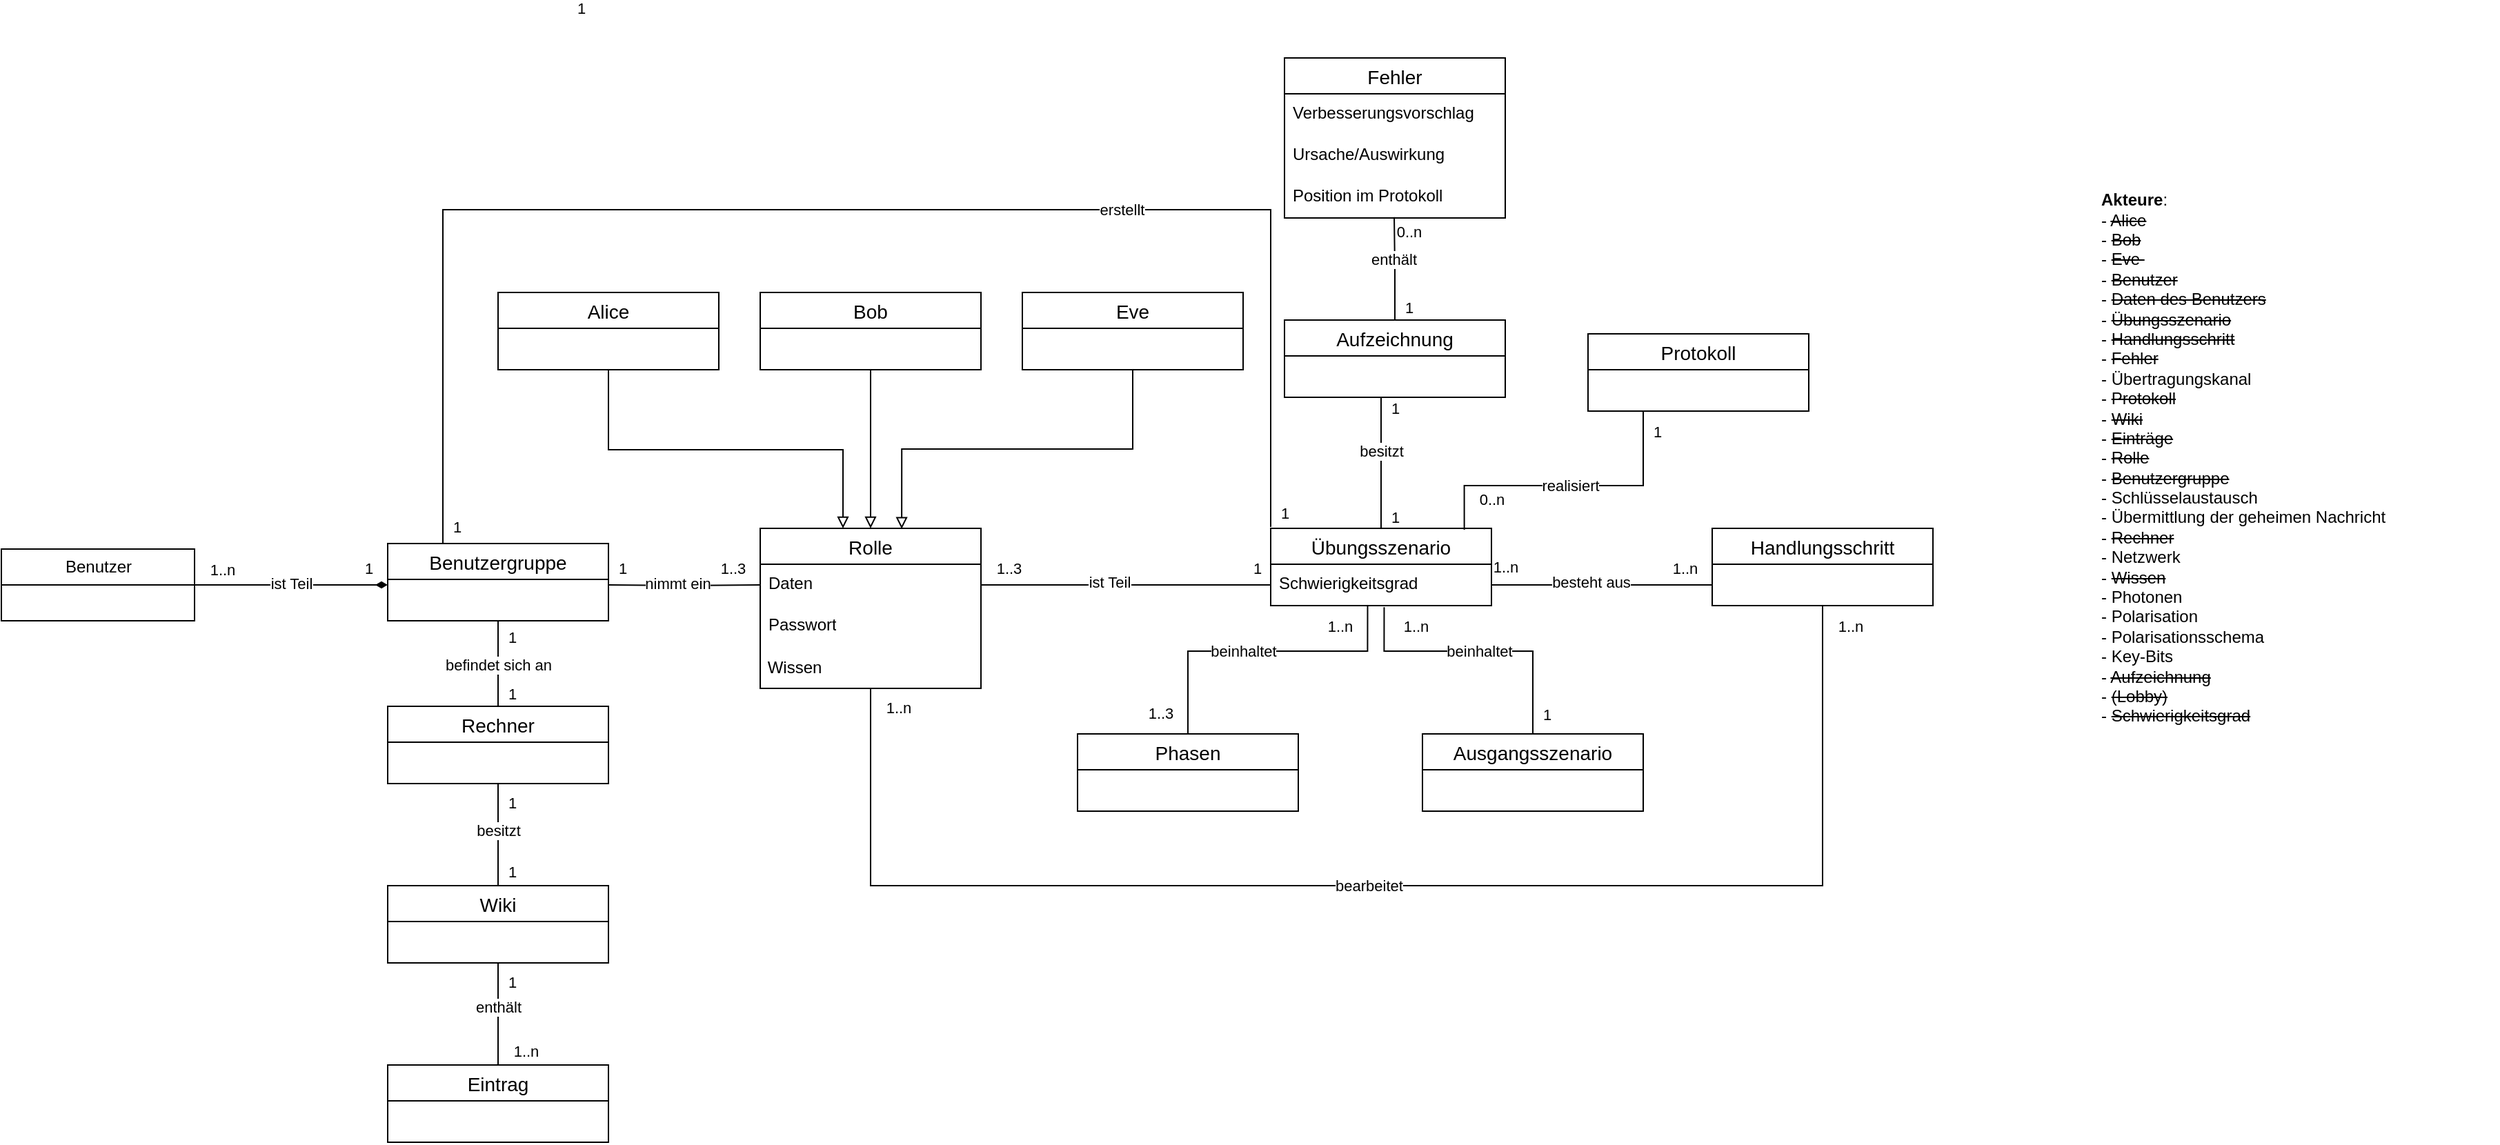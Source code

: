 <mxfile version="21.1.4" type="device">
  <diagram id="R2lEEEUBdFMjLlhIrx00" name="Page-1">
    <mxGraphModel dx="1774" dy="2106" grid="1" gridSize="10" guides="1" tooltips="1" connect="1" arrows="1" fold="1" page="1" pageScale="1" pageWidth="850" pageHeight="1100" math="0" shadow="0" extFonts="Permanent Marker^https://fonts.googleapis.com/css?family=Permanent+Marker">
      <root>
        <mxCell id="0" />
        <mxCell id="1" parent="0" />
        <mxCell id="hBh9Ay7-DTawzAG0rYeG-2" value="&lt;div&gt;&lt;b&gt;Akteure&lt;/b&gt;:&lt;/div&gt;&lt;div&gt;- &lt;strike&gt;Alice&lt;/strike&gt;&lt;/div&gt;&lt;div&gt;- &lt;strike&gt;Bob&lt;/strike&gt;&lt;/div&gt;&lt;div&gt;- &lt;strike&gt;Eve&amp;nbsp;&lt;/strike&gt;&lt;/div&gt;&lt;div&gt;- &lt;strike&gt;Benutzer&lt;/strike&gt;&lt;/div&gt;&lt;div&gt;- &lt;strike&gt;Daten des Benutzers&lt;/strike&gt;&lt;/div&gt;&lt;div&gt;- &lt;strike&gt;Übungsszenario&lt;/strike&gt;&lt;/div&gt;&lt;div&gt;- &lt;strike&gt;Handlungsschritt&lt;/strike&gt;&lt;/div&gt;&lt;div&gt;- &lt;strike&gt;Fehler&lt;/strike&gt;&lt;/div&gt;&lt;div&gt;- Übertragungskanal&amp;nbsp;&lt;/div&gt;&lt;div&gt;- &lt;strike&gt;Protokoll&lt;/strike&gt;&lt;/div&gt;&lt;div&gt;- &lt;strike&gt;Wiki&lt;/strike&gt;&lt;/div&gt;&lt;div&gt;- &lt;strike&gt;Einträge&lt;/strike&gt;&lt;/div&gt;&lt;div&gt;- &lt;strike&gt;Rolle&lt;/strike&gt;&lt;/div&gt;&lt;div&gt;- &lt;strike&gt;Benutzergruppe&lt;/strike&gt;&lt;/div&gt;&lt;div&gt;- Schlüsselaustausch&lt;/div&gt;&lt;div&gt;- Übermittlung der geheimen Nachricht&lt;/div&gt;&lt;div&gt;- &lt;strike&gt;Rechner&lt;/strike&gt;&lt;/div&gt;&lt;div&gt;- Netzwerk&lt;/div&gt;&lt;div&gt;- &lt;strike&gt;Wissen&lt;/strike&gt;&lt;/div&gt;&lt;div&gt;- Photonen&lt;/div&gt;&lt;div&gt;- Polarisation&lt;/div&gt;&lt;div&gt;- Polarisationsschema&lt;/div&gt;&lt;div&gt;- Key-Bits&lt;/div&gt;&lt;div&gt;- &lt;strike&gt;Aufzeichnung&lt;/strike&gt;&lt;/div&gt;&lt;div&gt;- &lt;strike&gt;(Lobby)&lt;/strike&gt;&lt;/div&gt;&lt;div&gt;- &lt;strike&gt;Schwierigkeitsgrad&lt;/strike&gt;&lt;/div&gt;" style="text;html=1;strokeColor=none;fillColor=none;align=left;verticalAlign=middle;whiteSpace=wrap;rounded=0;" vertex="1" parent="1">
          <mxGeometry x="1770" y="-150" width="290" height="500" as="geometry" />
        </mxCell>
        <mxCell id="hBh9Ay7-DTawzAG0rYeG-16" value="1" style="edgeStyle=orthogonalEdgeStyle;rounded=0;orthogonalLoop=1;jettySize=auto;html=1;entryX=0;entryY=0.5;entryDx=0;entryDy=0;endArrow=diamondThin;endFill=1;" edge="1" parent="1" source="hBh9Ay7-DTawzAG0rYeG-3">
          <mxGeometry x="0.8" y="12" relative="1" as="geometry">
            <mxPoint x="530" y="192" as="targetPoint" />
            <mxPoint as="offset" />
          </mxGeometry>
        </mxCell>
        <mxCell id="hBh9Ay7-DTawzAG0rYeG-17" value="1..n" style="edgeLabel;html=1;align=center;verticalAlign=middle;resizable=0;points=[];" vertex="1" connectable="0" parent="hBh9Ay7-DTawzAG0rYeG-16">
          <mxGeometry x="0.291" y="2" relative="1" as="geometry">
            <mxPoint x="-70" y="-10" as="offset" />
          </mxGeometry>
        </mxCell>
        <mxCell id="hBh9Ay7-DTawzAG0rYeG-96" value="ist Teil" style="edgeLabel;html=1;align=center;verticalAlign=middle;resizable=0;points=[];" vertex="1" connectable="0" parent="hBh9Ay7-DTawzAG0rYeG-16">
          <mxGeometry x="0.12" relative="1" as="geometry">
            <mxPoint x="-8" y="-2" as="offset" />
          </mxGeometry>
        </mxCell>
        <mxCell id="hBh9Ay7-DTawzAG0rYeG-3" value="Benutzer" style="swimlane;fontStyle=0;childLayout=stackLayout;horizontal=1;startSize=26;fillColor=none;horizontalStack=0;resizeParent=1;resizeParentMax=0;resizeLast=0;collapsible=1;marginBottom=0;html=1;" vertex="1" parent="1">
          <mxGeometry x="250" y="166" width="140" height="52" as="geometry" />
        </mxCell>
        <mxCell id="hBh9Ay7-DTawzAG0rYeG-31" value="1" style="edgeStyle=orthogonalEdgeStyle;rounded=0;orthogonalLoop=1;jettySize=auto;html=1;exitX=0.5;exitY=1;exitDx=0;exitDy=0;entryX=0.5;entryY=0;entryDx=0;entryDy=0;endArrow=none;endFill=0;" edge="1" parent="1" source="hBh9Ay7-DTawzAG0rYeG-12" target="hBh9Ay7-DTawzAG0rYeG-30">
          <mxGeometry x="-0.613" y="10" relative="1" as="geometry">
            <mxPoint as="offset" />
          </mxGeometry>
        </mxCell>
        <mxCell id="hBh9Ay7-DTawzAG0rYeG-32" value="1" style="edgeLabel;html=1;align=center;verticalAlign=middle;resizable=0;points=[];" vertex="1" connectable="0" parent="hBh9Ay7-DTawzAG0rYeG-31">
          <mxGeometry x="0.704" y="-1" relative="1" as="geometry">
            <mxPoint x="11" as="offset" />
          </mxGeometry>
        </mxCell>
        <mxCell id="hBh9Ay7-DTawzAG0rYeG-97" value="befindet sich an" style="edgeLabel;html=1;align=center;verticalAlign=middle;resizable=0;points=[];" vertex="1" connectable="0" parent="hBh9Ay7-DTawzAG0rYeG-31">
          <mxGeometry x="-0.252" relative="1" as="geometry">
            <mxPoint y="9" as="offset" />
          </mxGeometry>
        </mxCell>
        <mxCell id="hBh9Ay7-DTawzAG0rYeG-12" value="Benutzergruppe" style="swimlane;fontStyle=0;childLayout=stackLayout;horizontal=1;startSize=26;horizontalStack=0;resizeParent=1;resizeParentMax=0;resizeLast=0;collapsible=1;marginBottom=0;align=center;fontSize=14;" vertex="1" parent="1">
          <mxGeometry x="530" y="162" width="160" height="56" as="geometry" />
        </mxCell>
        <mxCell id="hBh9Ay7-DTawzAG0rYeG-18" value="Rolle" style="swimlane;fontStyle=0;childLayout=stackLayout;horizontal=1;startSize=26;horizontalStack=0;resizeParent=1;resizeParentMax=0;resizeLast=0;collapsible=1;marginBottom=0;align=center;fontSize=14;" vertex="1" parent="1">
          <mxGeometry x="800" y="151" width="160" height="116" as="geometry" />
        </mxCell>
        <mxCell id="hBh9Ay7-DTawzAG0rYeG-19" value="Daten" style="text;strokeColor=none;fillColor=none;spacingLeft=4;spacingRight=4;overflow=hidden;rotatable=0;points=[[0,0.5],[1,0.5]];portConstraint=eastwest;fontSize=12;whiteSpace=wrap;html=1;align=left;" vertex="1" parent="hBh9Ay7-DTawzAG0rYeG-18">
          <mxGeometry y="26" width="160" height="30" as="geometry" />
        </mxCell>
        <mxCell id="hBh9Ay7-DTawzAG0rYeG-20" value="Passwort" style="text;strokeColor=none;fillColor=none;spacingLeft=4;spacingRight=4;overflow=hidden;rotatable=0;points=[[0,0.5],[1,0.5]];portConstraint=eastwest;fontSize=12;whiteSpace=wrap;html=1;align=left;" vertex="1" parent="hBh9Ay7-DTawzAG0rYeG-18">
          <mxGeometry y="56" width="160" height="30" as="geometry" />
        </mxCell>
        <mxCell id="hBh9Ay7-DTawzAG0rYeG-39" value="&amp;nbsp;Wissen" style="text;html=1;strokeColor=none;fillColor=none;align=left;verticalAlign=middle;whiteSpace=wrap;rounded=0;" vertex="1" parent="hBh9Ay7-DTawzAG0rYeG-18">
          <mxGeometry y="86" width="160" height="30" as="geometry" />
        </mxCell>
        <mxCell id="hBh9Ay7-DTawzAG0rYeG-21" style="edgeStyle=orthogonalEdgeStyle;rounded=0;orthogonalLoop=1;jettySize=auto;html=1;exitX=1;exitY=0.5;exitDx=0;exitDy=0;entryX=0;entryY=0.5;entryDx=0;entryDy=0;endArrow=none;endFill=0;" edge="1" parent="1" target="hBh9Ay7-DTawzAG0rYeG-19">
          <mxGeometry relative="1" as="geometry">
            <mxPoint x="690" y="192" as="sourcePoint" />
          </mxGeometry>
        </mxCell>
        <mxCell id="hBh9Ay7-DTawzAG0rYeG-22" value="1..3" style="edgeLabel;html=1;align=center;verticalAlign=middle;resizable=0;points=[];" vertex="1" connectable="0" parent="hBh9Ay7-DTawzAG0rYeG-21">
          <mxGeometry x="0.392" y="2" relative="1" as="geometry">
            <mxPoint x="13" y="-10" as="offset" />
          </mxGeometry>
        </mxCell>
        <mxCell id="hBh9Ay7-DTawzAG0rYeG-23" value="1" style="edgeLabel;html=1;align=center;verticalAlign=middle;resizable=0;points=[];" vertex="1" connectable="0" parent="hBh9Ay7-DTawzAG0rYeG-21">
          <mxGeometry x="-0.782" y="-2" relative="1" as="geometry">
            <mxPoint x="-2" y="-14" as="offset" />
          </mxGeometry>
        </mxCell>
        <mxCell id="hBh9Ay7-DTawzAG0rYeG-100" value="nimmt ein" style="edgeLabel;html=1;align=center;verticalAlign=middle;resizable=0;points=[];" vertex="1" connectable="0" parent="hBh9Ay7-DTawzAG0rYeG-21">
          <mxGeometry x="-0.171" y="-1" relative="1" as="geometry">
            <mxPoint x="4" y="-3" as="offset" />
          </mxGeometry>
        </mxCell>
        <mxCell id="hBh9Ay7-DTawzAG0rYeG-27" style="edgeStyle=orthogonalEdgeStyle;rounded=0;orthogonalLoop=1;jettySize=auto;html=1;exitX=0.5;exitY=1;exitDx=0;exitDy=0;endArrow=block;endFill=0;" edge="1" parent="1" source="hBh9Ay7-DTawzAG0rYeG-24" target="hBh9Ay7-DTawzAG0rYeG-18">
          <mxGeometry relative="1" as="geometry">
            <Array as="points">
              <mxPoint x="690" y="94" />
              <mxPoint x="860" y="94" />
            </Array>
          </mxGeometry>
        </mxCell>
        <mxCell id="hBh9Ay7-DTawzAG0rYeG-24" value="Alice" style="swimlane;fontStyle=0;childLayout=stackLayout;horizontal=1;startSize=26;horizontalStack=0;resizeParent=1;resizeParentMax=0;resizeLast=0;collapsible=1;marginBottom=0;align=center;fontSize=14;" vertex="1" parent="1">
          <mxGeometry x="610" y="-20" width="160" height="56" as="geometry" />
        </mxCell>
        <mxCell id="hBh9Ay7-DTawzAG0rYeG-28" style="edgeStyle=orthogonalEdgeStyle;rounded=0;orthogonalLoop=1;jettySize=auto;html=1;exitX=0.5;exitY=1;exitDx=0;exitDy=0;entryX=0.5;entryY=0;entryDx=0;entryDy=0;endArrow=block;endFill=0;" edge="1" parent="1" source="hBh9Ay7-DTawzAG0rYeG-25" target="hBh9Ay7-DTawzAG0rYeG-18">
          <mxGeometry relative="1" as="geometry">
            <mxPoint x="890" y="150" as="targetPoint" />
          </mxGeometry>
        </mxCell>
        <mxCell id="hBh9Ay7-DTawzAG0rYeG-25" value="Bob" style="swimlane;fontStyle=0;childLayout=stackLayout;horizontal=1;startSize=26;horizontalStack=0;resizeParent=1;resizeParentMax=0;resizeLast=0;collapsible=1;marginBottom=0;align=center;fontSize=14;" vertex="1" parent="1">
          <mxGeometry x="800" y="-20" width="160" height="56" as="geometry" />
        </mxCell>
        <mxCell id="hBh9Ay7-DTawzAG0rYeG-29" style="edgeStyle=orthogonalEdgeStyle;rounded=0;orthogonalLoop=1;jettySize=auto;html=1;exitX=0.5;exitY=1;exitDx=0;exitDy=0;entryX=0.641;entryY=0.003;entryDx=0;entryDy=0;entryPerimeter=0;endArrow=block;endFill=0;" edge="1" parent="1" source="hBh9Ay7-DTawzAG0rYeG-26" target="hBh9Ay7-DTawzAG0rYeG-18">
          <mxGeometry relative="1" as="geometry" />
        </mxCell>
        <mxCell id="hBh9Ay7-DTawzAG0rYeG-26" value="Eve" style="swimlane;fontStyle=0;childLayout=stackLayout;horizontal=1;startSize=26;horizontalStack=0;resizeParent=1;resizeParentMax=0;resizeLast=0;collapsible=1;marginBottom=0;align=center;fontSize=14;" vertex="1" parent="1">
          <mxGeometry x="990" y="-20" width="160" height="56" as="geometry" />
        </mxCell>
        <mxCell id="hBh9Ay7-DTawzAG0rYeG-35" value="1" style="edgeStyle=orthogonalEdgeStyle;rounded=0;orthogonalLoop=1;jettySize=auto;html=1;exitX=0.5;exitY=1;exitDx=0;exitDy=0;entryX=0.5;entryY=0;entryDx=0;entryDy=0;endArrow=none;endFill=0;" edge="1" parent="1" source="hBh9Ay7-DTawzAG0rYeG-30" target="hBh9Ay7-DTawzAG0rYeG-33">
          <mxGeometry x="-0.622" y="10" relative="1" as="geometry">
            <mxPoint as="offset" />
          </mxGeometry>
        </mxCell>
        <mxCell id="hBh9Ay7-DTawzAG0rYeG-37" value="1" style="edgeLabel;html=1;align=center;verticalAlign=middle;resizable=0;points=[];" vertex="1" connectable="0" parent="hBh9Ay7-DTawzAG0rYeG-35">
          <mxGeometry x="0.239" y="1" relative="1" as="geometry">
            <mxPoint x="9" y="18" as="offset" />
          </mxGeometry>
        </mxCell>
        <mxCell id="hBh9Ay7-DTawzAG0rYeG-98" value="besitzt" style="edgeLabel;html=1;align=center;verticalAlign=middle;resizable=0;points=[];" vertex="1" connectable="0" parent="hBh9Ay7-DTawzAG0rYeG-35">
          <mxGeometry x="-0.215" relative="1" as="geometry">
            <mxPoint y="5" as="offset" />
          </mxGeometry>
        </mxCell>
        <mxCell id="hBh9Ay7-DTawzAG0rYeG-30" value="Rechner" style="swimlane;fontStyle=0;childLayout=stackLayout;horizontal=1;startSize=26;horizontalStack=0;resizeParent=1;resizeParentMax=0;resizeLast=0;collapsible=1;marginBottom=0;align=center;fontSize=14;" vertex="1" parent="1">
          <mxGeometry x="530" y="280" width="160" height="56" as="geometry" />
        </mxCell>
        <mxCell id="hBh9Ay7-DTawzAG0rYeG-36" value="1" style="edgeStyle=orthogonalEdgeStyle;rounded=0;orthogonalLoop=1;jettySize=auto;html=1;exitX=0.5;exitY=1;exitDx=0;exitDy=0;entryX=0.5;entryY=0;entryDx=0;entryDy=0;endArrow=none;endFill=0;" edge="1" parent="1" source="hBh9Ay7-DTawzAG0rYeG-33" target="hBh9Ay7-DTawzAG0rYeG-34">
          <mxGeometry x="-0.622" y="10" relative="1" as="geometry">
            <mxPoint as="offset" />
          </mxGeometry>
        </mxCell>
        <mxCell id="hBh9Ay7-DTawzAG0rYeG-38" value="1..n" style="edgeLabel;html=1;align=center;verticalAlign=middle;resizable=0;points=[];" vertex="1" connectable="0" parent="hBh9Ay7-DTawzAG0rYeG-36">
          <mxGeometry x="0.618" y="1" relative="1" as="geometry">
            <mxPoint x="19" y="4" as="offset" />
          </mxGeometry>
        </mxCell>
        <mxCell id="hBh9Ay7-DTawzAG0rYeG-99" value="enthält" style="edgeLabel;html=1;align=center;verticalAlign=middle;resizable=0;points=[];" vertex="1" connectable="0" parent="hBh9Ay7-DTawzAG0rYeG-36">
          <mxGeometry x="-0.146" relative="1" as="geometry">
            <mxPoint as="offset" />
          </mxGeometry>
        </mxCell>
        <mxCell id="hBh9Ay7-DTawzAG0rYeG-33" value="Wiki" style="swimlane;fontStyle=0;childLayout=stackLayout;horizontal=1;startSize=26;horizontalStack=0;resizeParent=1;resizeParentMax=0;resizeLast=0;collapsible=1;marginBottom=0;align=center;fontSize=14;" vertex="1" parent="1">
          <mxGeometry x="530" y="410" width="160" height="56" as="geometry" />
        </mxCell>
        <mxCell id="hBh9Ay7-DTawzAG0rYeG-34" value="Eintrag" style="swimlane;fontStyle=0;childLayout=stackLayout;horizontal=1;startSize=26;horizontalStack=0;resizeParent=1;resizeParentMax=0;resizeLast=0;collapsible=1;marginBottom=0;align=center;fontSize=14;" vertex="1" parent="1">
          <mxGeometry x="530" y="540" width="160" height="56" as="geometry" />
        </mxCell>
        <mxCell id="hBh9Ay7-DTawzAG0rYeG-71" value="1" style="edgeStyle=orthogonalEdgeStyle;rounded=0;orthogonalLoop=1;jettySize=auto;html=1;exitX=0.5;exitY=0;exitDx=0;exitDy=0;endArrow=none;endFill=0;" edge="1" parent="1" source="hBh9Ay7-DTawzAG0rYeG-40">
          <mxGeometry x="0.821" y="-10" relative="1" as="geometry">
            <mxPoint x="1250" y="56" as="targetPoint" />
            <mxPoint as="offset" />
          </mxGeometry>
        </mxCell>
        <mxCell id="hBh9Ay7-DTawzAG0rYeG-79" value="1" style="edgeLabel;html=1;align=center;verticalAlign=middle;resizable=0;points=[];" vertex="1" connectable="0" parent="hBh9Ay7-DTawzAG0rYeG-71">
          <mxGeometry x="-0.833" y="2" relative="1" as="geometry">
            <mxPoint x="12" as="offset" />
          </mxGeometry>
        </mxCell>
        <mxCell id="hBh9Ay7-DTawzAG0rYeG-102" value="besitzt" style="edgeLabel;html=1;align=center;verticalAlign=middle;resizable=0;points=[];" vertex="1" connectable="0" parent="hBh9Ay7-DTawzAG0rYeG-71">
          <mxGeometry x="0.193" y="1" relative="1" as="geometry">
            <mxPoint as="offset" />
          </mxGeometry>
        </mxCell>
        <mxCell id="hBh9Ay7-DTawzAG0rYeG-40" value="Übungsszenario" style="swimlane;fontStyle=0;childLayout=stackLayout;horizontal=1;startSize=26;horizontalStack=0;resizeParent=1;resizeParentMax=0;resizeLast=0;collapsible=1;marginBottom=0;align=center;fontSize=14;" vertex="1" parent="1">
          <mxGeometry x="1170" y="151" width="160" height="56" as="geometry" />
        </mxCell>
        <mxCell id="hBh9Ay7-DTawzAG0rYeG-41" value="Schwierigkeitsgrad" style="text;strokeColor=none;fillColor=none;spacingLeft=4;spacingRight=4;overflow=hidden;rotatable=0;points=[[0,0.5],[1,0.5]];portConstraint=eastwest;fontSize=12;whiteSpace=wrap;html=1;" vertex="1" parent="hBh9Ay7-DTawzAG0rYeG-40">
          <mxGeometry y="26" width="160" height="30" as="geometry" />
        </mxCell>
        <mxCell id="hBh9Ay7-DTawzAG0rYeG-44" style="edgeStyle=orthogonalEdgeStyle;rounded=0;orthogonalLoop=1;jettySize=auto;html=1;exitX=1;exitY=0.5;exitDx=0;exitDy=0;entryX=0;entryY=0.5;entryDx=0;entryDy=0;endArrow=none;endFill=0;" edge="1" parent="1" source="hBh9Ay7-DTawzAG0rYeG-19" target="hBh9Ay7-DTawzAG0rYeG-41">
          <mxGeometry relative="1" as="geometry" />
        </mxCell>
        <mxCell id="hBh9Ay7-DTawzAG0rYeG-45" value="1" style="edgeLabel;html=1;align=center;verticalAlign=middle;resizable=0;points=[];" vertex="1" connectable="0" parent="hBh9Ay7-DTawzAG0rYeG-44">
          <mxGeometry x="0.243" y="1" relative="1" as="geometry">
            <mxPoint x="69" y="-11" as="offset" />
          </mxGeometry>
        </mxCell>
        <mxCell id="hBh9Ay7-DTawzAG0rYeG-46" value="1..3" style="edgeLabel;html=1;align=center;verticalAlign=middle;resizable=0;points=[];" vertex="1" connectable="0" parent="hBh9Ay7-DTawzAG0rYeG-44">
          <mxGeometry x="-0.319" y="2" relative="1" as="geometry">
            <mxPoint x="-52" y="-10" as="offset" />
          </mxGeometry>
        </mxCell>
        <mxCell id="hBh9Ay7-DTawzAG0rYeG-101" value="ist Teil" style="edgeLabel;html=1;align=center;verticalAlign=middle;resizable=0;points=[];" vertex="1" connectable="0" parent="hBh9Ay7-DTawzAG0rYeG-44">
          <mxGeometry x="-0.112" y="-1" relative="1" as="geometry">
            <mxPoint y="-3" as="offset" />
          </mxGeometry>
        </mxCell>
        <mxCell id="hBh9Ay7-DTawzAG0rYeG-47" value="Handlungsschritt" style="swimlane;fontStyle=0;childLayout=stackLayout;horizontal=1;startSize=26;horizontalStack=0;resizeParent=1;resizeParentMax=0;resizeLast=0;collapsible=1;marginBottom=0;align=center;fontSize=14;" vertex="1" parent="1">
          <mxGeometry x="1490" y="151" width="160" height="56" as="geometry" />
        </mxCell>
        <mxCell id="hBh9Ay7-DTawzAG0rYeG-51" style="edgeStyle=orthogonalEdgeStyle;rounded=0;orthogonalLoop=1;jettySize=auto;html=1;exitX=1;exitY=0.5;exitDx=0;exitDy=0;entryX=0;entryY=0.5;entryDx=0;entryDy=0;endArrow=none;endFill=0;" edge="1" parent="1" source="hBh9Ay7-DTawzAG0rYeG-41">
          <mxGeometry relative="1" as="geometry">
            <mxPoint x="1490" y="192" as="targetPoint" />
          </mxGeometry>
        </mxCell>
        <mxCell id="hBh9Ay7-DTawzAG0rYeG-80" value="1..n" style="edgeLabel;html=1;align=center;verticalAlign=middle;resizable=0;points=[];" vertex="1" connectable="0" parent="hBh9Ay7-DTawzAG0rYeG-51">
          <mxGeometry x="-0.92" y="1" relative="1" as="geometry">
            <mxPoint x="3" y="-12" as="offset" />
          </mxGeometry>
        </mxCell>
        <mxCell id="hBh9Ay7-DTawzAG0rYeG-81" value="1..n" style="edgeLabel;html=1;align=center;verticalAlign=middle;resizable=0;points=[];" vertex="1" connectable="0" parent="hBh9Ay7-DTawzAG0rYeG-51">
          <mxGeometry x="0.854" y="2" relative="1" as="geometry">
            <mxPoint x="-9" y="-10" as="offset" />
          </mxGeometry>
        </mxCell>
        <mxCell id="hBh9Ay7-DTawzAG0rYeG-105" value="besteht aus" style="edgeLabel;html=1;align=center;verticalAlign=middle;resizable=0;points=[];" vertex="1" connectable="0" parent="hBh9Ay7-DTawzAG0rYeG-51">
          <mxGeometry x="-0.11" relative="1" as="geometry">
            <mxPoint y="-2" as="offset" />
          </mxGeometry>
        </mxCell>
        <mxCell id="hBh9Ay7-DTawzAG0rYeG-61" style="edgeStyle=orthogonalEdgeStyle;rounded=0;orthogonalLoop=1;jettySize=auto;html=1;exitX=0.5;exitY=0;exitDx=0;exitDy=0;entryX=0.439;entryY=1.006;entryDx=0;entryDy=0;entryPerimeter=0;startArrow=none;startFill=0;endArrow=none;endFill=0;" edge="1" parent="1" source="hBh9Ay7-DTawzAG0rYeG-52" target="hBh9Ay7-DTawzAG0rYeG-41">
          <mxGeometry relative="1" as="geometry">
            <Array as="points">
              <mxPoint x="1110" y="240" />
              <mxPoint x="1240" y="240" />
            </Array>
          </mxGeometry>
        </mxCell>
        <mxCell id="hBh9Ay7-DTawzAG0rYeG-62" value="1..3" style="edgeLabel;html=1;align=center;verticalAlign=middle;resizable=0;points=[];" vertex="1" connectable="0" parent="hBh9Ay7-DTawzAG0rYeG-61">
          <mxGeometry x="-0.863" y="2" relative="1" as="geometry">
            <mxPoint x="-18" as="offset" />
          </mxGeometry>
        </mxCell>
        <mxCell id="hBh9Ay7-DTawzAG0rYeG-63" value="1..n" style="edgeLabel;html=1;align=center;verticalAlign=middle;resizable=0;points=[];" vertex="1" connectable="0" parent="hBh9Ay7-DTawzAG0rYeG-61">
          <mxGeometry x="0.901" y="2" relative="1" as="geometry">
            <mxPoint x="-18" y="4" as="offset" />
          </mxGeometry>
        </mxCell>
        <mxCell id="hBh9Ay7-DTawzAG0rYeG-110" value="beinhaltet" style="edgeLabel;html=1;align=center;verticalAlign=middle;resizable=0;points=[];" vertex="1" connectable="0" parent="hBh9Ay7-DTawzAG0rYeG-61">
          <mxGeometry x="-0.196" y="-4" relative="1" as="geometry">
            <mxPoint x="10" y="-4" as="offset" />
          </mxGeometry>
        </mxCell>
        <mxCell id="hBh9Ay7-DTawzAG0rYeG-52" value="Phasen" style="swimlane;fontStyle=0;childLayout=stackLayout;horizontal=1;startSize=26;horizontalStack=0;resizeParent=1;resizeParentMax=0;resizeLast=0;collapsible=1;marginBottom=0;align=center;fontSize=14;" vertex="1" parent="1">
          <mxGeometry x="1030" y="300" width="160" height="56" as="geometry" />
        </mxCell>
        <mxCell id="hBh9Ay7-DTawzAG0rYeG-60" style="edgeStyle=orthogonalEdgeStyle;rounded=0;orthogonalLoop=1;jettySize=auto;html=1;exitX=0.5;exitY=0;exitDx=0;exitDy=0;entryX=0.514;entryY=1.036;entryDx=0;entryDy=0;entryPerimeter=0;endArrow=none;endFill=0;" edge="1" parent="1" source="hBh9Ay7-DTawzAG0rYeG-56" target="hBh9Ay7-DTawzAG0rYeG-41">
          <mxGeometry relative="1" as="geometry">
            <Array as="points">
              <mxPoint x="1360" y="240" />
              <mxPoint x="1252" y="240" />
            </Array>
          </mxGeometry>
        </mxCell>
        <mxCell id="hBh9Ay7-DTawzAG0rYeG-64" value="1..n" style="edgeLabel;html=1;align=center;verticalAlign=middle;resizable=0;points=[];" vertex="1" connectable="0" parent="hBh9Ay7-DTawzAG0rYeG-60">
          <mxGeometry x="0.457" y="-1" relative="1" as="geometry">
            <mxPoint y="-17" as="offset" />
          </mxGeometry>
        </mxCell>
        <mxCell id="hBh9Ay7-DTawzAG0rYeG-65" value="1" style="edgeLabel;html=1;align=center;verticalAlign=middle;resizable=0;points=[];" vertex="1" connectable="0" parent="hBh9Ay7-DTawzAG0rYeG-60">
          <mxGeometry x="-0.862" relative="1" as="geometry">
            <mxPoint x="10" as="offset" />
          </mxGeometry>
        </mxCell>
        <mxCell id="hBh9Ay7-DTawzAG0rYeG-109" value="beinhaltet" style="edgeLabel;html=1;align=center;verticalAlign=middle;resizable=0;points=[];" vertex="1" connectable="0" parent="hBh9Ay7-DTawzAG0rYeG-60">
          <mxGeometry x="-0.002" y="4" relative="1" as="geometry">
            <mxPoint y="-4" as="offset" />
          </mxGeometry>
        </mxCell>
        <mxCell id="hBh9Ay7-DTawzAG0rYeG-56" value="Ausgangsszenario" style="swimlane;fontStyle=0;childLayout=stackLayout;horizontal=1;startSize=26;horizontalStack=0;resizeParent=1;resizeParentMax=0;resizeLast=0;collapsible=1;marginBottom=0;align=center;fontSize=14;" vertex="1" parent="1">
          <mxGeometry x="1280" y="300" width="160" height="56" as="geometry" />
        </mxCell>
        <mxCell id="hBh9Ay7-DTawzAG0rYeG-76" style="edgeStyle=orthogonalEdgeStyle;rounded=0;orthogonalLoop=1;jettySize=auto;html=1;exitX=0.5;exitY=0;exitDx=0;exitDy=0;entryX=0.497;entryY=0.978;entryDx=0;entryDy=0;entryPerimeter=0;endArrow=none;endFill=0;" edge="1" parent="1" source="hBh9Ay7-DTawzAG0rYeG-66" target="hBh9Ay7-DTawzAG0rYeG-75">
          <mxGeometry relative="1" as="geometry" />
        </mxCell>
        <mxCell id="hBh9Ay7-DTawzAG0rYeG-77" value="1" style="edgeLabel;html=1;align=center;verticalAlign=middle;resizable=0;points=[];" vertex="1" connectable="0" parent="hBh9Ay7-DTawzAG0rYeG-76">
          <mxGeometry x="0.228" y="2" relative="1" as="geometry">
            <mxPoint x="12" y="36" as="offset" />
          </mxGeometry>
        </mxCell>
        <mxCell id="hBh9Ay7-DTawzAG0rYeG-78" value="0..n" style="edgeLabel;html=1;align=center;verticalAlign=middle;resizable=0;points=[];" vertex="1" connectable="0" parent="hBh9Ay7-DTawzAG0rYeG-76">
          <mxGeometry x="0.71" y="1" relative="1" as="geometry">
            <mxPoint x="11" as="offset" />
          </mxGeometry>
        </mxCell>
        <mxCell id="hBh9Ay7-DTawzAG0rYeG-103" value="enthält" style="edgeLabel;html=1;align=center;verticalAlign=middle;resizable=0;points=[];" vertex="1" connectable="0" parent="hBh9Ay7-DTawzAG0rYeG-76">
          <mxGeometry x="0.19" y="1" relative="1" as="geometry">
            <mxPoint as="offset" />
          </mxGeometry>
        </mxCell>
        <mxCell id="hBh9Ay7-DTawzAG0rYeG-66" value="Aufzeichnung" style="swimlane;fontStyle=0;childLayout=stackLayout;horizontal=1;startSize=26;horizontalStack=0;resizeParent=1;resizeParentMax=0;resizeLast=0;collapsible=1;marginBottom=0;align=center;fontSize=14;" vertex="1" parent="1">
          <mxGeometry x="1180" width="160" height="56" as="geometry" />
        </mxCell>
        <mxCell id="hBh9Ay7-DTawzAG0rYeG-72" value="Fehler" style="swimlane;fontStyle=0;childLayout=stackLayout;horizontal=1;startSize=26;horizontalStack=0;resizeParent=1;resizeParentMax=0;resizeLast=0;collapsible=1;marginBottom=0;align=center;fontSize=14;" vertex="1" parent="1">
          <mxGeometry x="1180" y="-190" width="160" height="116" as="geometry" />
        </mxCell>
        <mxCell id="hBh9Ay7-DTawzAG0rYeG-73" value="Verbesserungsvorschlag" style="text;strokeColor=none;fillColor=none;spacingLeft=4;spacingRight=4;overflow=hidden;rotatable=0;points=[[0,0.5],[1,0.5]];portConstraint=eastwest;fontSize=12;whiteSpace=wrap;html=1;" vertex="1" parent="hBh9Ay7-DTawzAG0rYeG-72">
          <mxGeometry y="26" width="160" height="30" as="geometry" />
        </mxCell>
        <mxCell id="hBh9Ay7-DTawzAG0rYeG-74" value="Ursache/Auswirkung" style="text;strokeColor=none;fillColor=none;spacingLeft=4;spacingRight=4;overflow=hidden;rotatable=0;points=[[0,0.5],[1,0.5]];portConstraint=eastwest;fontSize=12;whiteSpace=wrap;html=1;" vertex="1" parent="hBh9Ay7-DTawzAG0rYeG-72">
          <mxGeometry y="56" width="160" height="30" as="geometry" />
        </mxCell>
        <mxCell id="hBh9Ay7-DTawzAG0rYeG-75" value="Position im Protokoll" style="text;strokeColor=none;fillColor=none;spacingLeft=4;spacingRight=4;overflow=hidden;rotatable=0;points=[[0,0.5],[1,0.5]];portConstraint=eastwest;fontSize=12;whiteSpace=wrap;html=1;" vertex="1" parent="hBh9Ay7-DTawzAG0rYeG-72">
          <mxGeometry y="86" width="160" height="30" as="geometry" />
        </mxCell>
        <mxCell id="hBh9Ay7-DTawzAG0rYeG-87" style="edgeStyle=orthogonalEdgeStyle;rounded=0;orthogonalLoop=1;jettySize=auto;html=1;entryX=0.877;entryY=0.018;entryDx=0;entryDy=0;entryPerimeter=0;endArrow=none;endFill=0;exitX=0.25;exitY=1;exitDx=0;exitDy=0;" edge="1" parent="1" source="hBh9Ay7-DTawzAG0rYeG-83" target="hBh9Ay7-DTawzAG0rYeG-40">
          <mxGeometry relative="1" as="geometry">
            <Array as="points">
              <mxPoint x="1440" y="120" />
              <mxPoint x="1310" y="120" />
            </Array>
          </mxGeometry>
        </mxCell>
        <mxCell id="hBh9Ay7-DTawzAG0rYeG-88" value="1" style="edgeLabel;html=1;align=center;verticalAlign=middle;resizable=0;points=[];" vertex="1" connectable="0" parent="hBh9Ay7-DTawzAG0rYeG-87">
          <mxGeometry x="-0.626" y="2" relative="1" as="geometry">
            <mxPoint x="8" y="-26" as="offset" />
          </mxGeometry>
        </mxCell>
        <mxCell id="hBh9Ay7-DTawzAG0rYeG-89" value="0..n" style="edgeLabel;html=1;align=center;verticalAlign=middle;resizable=0;points=[];" vertex="1" connectable="0" parent="hBh9Ay7-DTawzAG0rYeG-87">
          <mxGeometry x="0.214" y="2" relative="1" as="geometry">
            <mxPoint x="-33" y="8" as="offset" />
          </mxGeometry>
        </mxCell>
        <mxCell id="hBh9Ay7-DTawzAG0rYeG-104" value="realisiert" style="edgeLabel;html=1;align=center;verticalAlign=middle;resizable=0;points=[];" vertex="1" connectable="0" parent="hBh9Ay7-DTawzAG0rYeG-87">
          <mxGeometry x="-0.007" relative="1" as="geometry">
            <mxPoint as="offset" />
          </mxGeometry>
        </mxCell>
        <mxCell id="hBh9Ay7-DTawzAG0rYeG-83" value="Protokoll" style="swimlane;fontStyle=0;childLayout=stackLayout;horizontal=1;startSize=26;horizontalStack=0;resizeParent=1;resizeParentMax=0;resizeLast=0;collapsible=1;marginBottom=0;align=center;fontSize=14;" vertex="1" parent="1">
          <mxGeometry x="1400" y="10" width="160" height="56" as="geometry" />
        </mxCell>
        <mxCell id="hBh9Ay7-DTawzAG0rYeG-90" style="edgeStyle=orthogonalEdgeStyle;rounded=0;orthogonalLoop=1;jettySize=auto;html=1;exitX=0.5;exitY=1;exitDx=0;exitDy=0;entryX=0.5;entryY=1;entryDx=0;entryDy=0;endArrow=none;endFill=0;" edge="1" parent="1" source="hBh9Ay7-DTawzAG0rYeG-39" target="hBh9Ay7-DTawzAG0rYeG-47">
          <mxGeometry relative="1" as="geometry">
            <Array as="points">
              <mxPoint x="880" y="410" />
              <mxPoint x="1570" y="410" />
            </Array>
          </mxGeometry>
        </mxCell>
        <mxCell id="hBh9Ay7-DTawzAG0rYeG-91" value="1..n" style="edgeLabel;html=1;align=center;verticalAlign=middle;resizable=0;points=[];" vertex="1" connectable="0" parent="hBh9Ay7-DTawzAG0rYeG-90">
          <mxGeometry x="0.95" y="-1" relative="1" as="geometry">
            <mxPoint x="19" y="-11" as="offset" />
          </mxGeometry>
        </mxCell>
        <mxCell id="hBh9Ay7-DTawzAG0rYeG-92" value="1..n" style="edgeLabel;html=1;align=center;verticalAlign=middle;resizable=0;points=[];" vertex="1" connectable="0" parent="hBh9Ay7-DTawzAG0rYeG-90">
          <mxGeometry x="-0.928" y="-2" relative="1" as="geometry">
            <mxPoint x="22" y="-24" as="offset" />
          </mxGeometry>
        </mxCell>
        <mxCell id="hBh9Ay7-DTawzAG0rYeG-106" value="bearbeitet" style="edgeLabel;html=1;align=center;verticalAlign=middle;resizable=0;points=[];" vertex="1" connectable="0" parent="hBh9Ay7-DTawzAG0rYeG-90">
          <mxGeometry x="-0.028" relative="1" as="geometry">
            <mxPoint as="offset" />
          </mxGeometry>
        </mxCell>
        <mxCell id="hBh9Ay7-DTawzAG0rYeG-93" style="edgeStyle=orthogonalEdgeStyle;rounded=0;orthogonalLoop=1;jettySize=auto;html=1;exitX=0.25;exitY=0;exitDx=0;exitDy=0;endArrow=none;endFill=0;" edge="1" parent="1" source="hBh9Ay7-DTawzAG0rYeG-12">
          <mxGeometry relative="1" as="geometry">
            <mxPoint x="1170" y="150" as="targetPoint" />
            <Array as="points">
              <mxPoint x="570" y="-80" />
              <mxPoint x="1170" y="-80" />
              <mxPoint x="1170" y="150" />
            </Array>
          </mxGeometry>
        </mxCell>
        <mxCell id="hBh9Ay7-DTawzAG0rYeG-94" value="1" style="edgeLabel;html=1;align=center;verticalAlign=middle;resizable=0;points=[];" vertex="1" connectable="0" parent="hBh9Ay7-DTawzAG0rYeG-93">
          <mxGeometry x="0.013" y="2" relative="1" as="geometry">
            <mxPoint x="-291" y="232" as="offset" />
          </mxGeometry>
        </mxCell>
        <mxCell id="hBh9Ay7-DTawzAG0rYeG-95" value="1" style="edgeLabel;html=1;align=center;verticalAlign=middle;resizable=0;points=[];" vertex="1" connectable="0" parent="hBh9Ay7-DTawzAG0rYeG-93">
          <mxGeometry x="-0.232" y="-1" relative="1" as="geometry">
            <mxPoint x="-70" y="-147" as="offset" />
          </mxGeometry>
        </mxCell>
        <mxCell id="hBh9Ay7-DTawzAG0rYeG-107" value="erstellt" style="edgeLabel;html=1;align=center;verticalAlign=middle;resizable=0;points=[];" vertex="1" connectable="0" parent="hBh9Ay7-DTawzAG0rYeG-93">
          <mxGeometry x="0.433" relative="1" as="geometry">
            <mxPoint x="-34" as="offset" />
          </mxGeometry>
        </mxCell>
        <mxCell id="hBh9Ay7-DTawzAG0rYeG-108" value="1" style="edgeLabel;html=1;align=center;verticalAlign=middle;resizable=0;points=[];" vertex="1" connectable="0" parent="hBh9Ay7-DTawzAG0rYeG-93">
          <mxGeometry x="0.948" y="1" relative="1" as="geometry">
            <mxPoint x="9" y="18" as="offset" />
          </mxGeometry>
        </mxCell>
      </root>
    </mxGraphModel>
  </diagram>
</mxfile>

